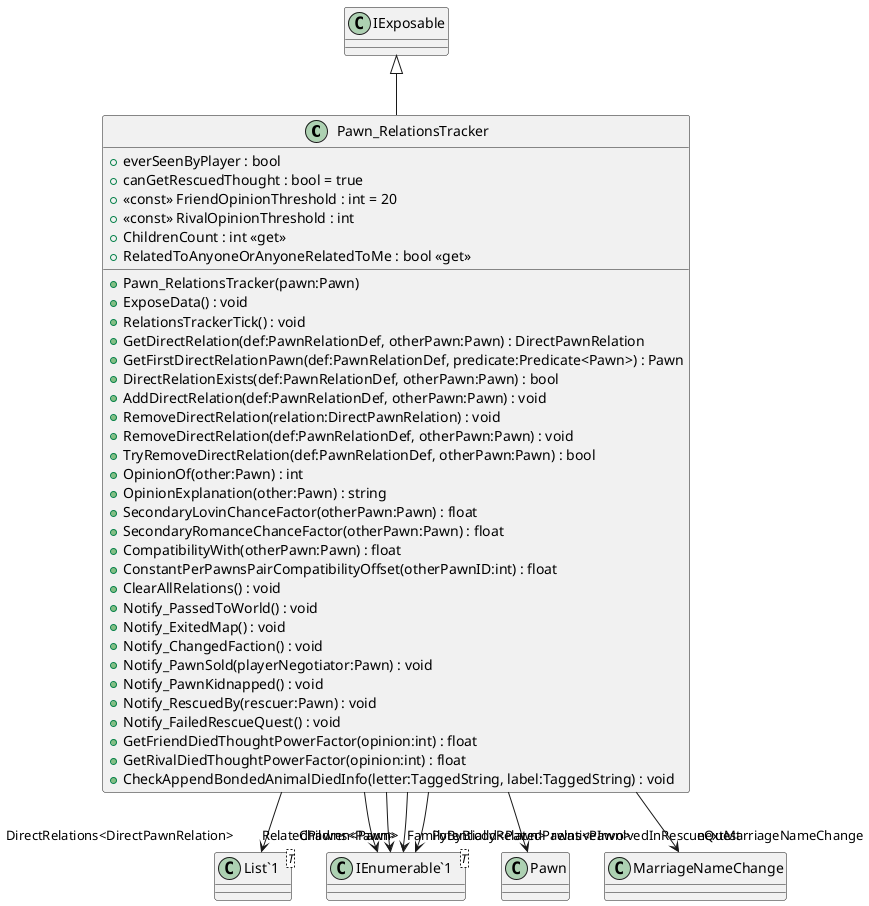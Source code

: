 @startuml
class Pawn_RelationsTracker {
    + everSeenByPlayer : bool
    + canGetRescuedThought : bool = true
    + <<const>> FriendOpinionThreshold : int = 20
    + <<const>> RivalOpinionThreshold : int
    + ChildrenCount : int <<get>>
    + RelatedToAnyoneOrAnyoneRelatedToMe : bool <<get>>
    + Pawn_RelationsTracker(pawn:Pawn)
    + ExposeData() : void
    + RelationsTrackerTick() : void
    + GetDirectRelation(def:PawnRelationDef, otherPawn:Pawn) : DirectPawnRelation
    + GetFirstDirectRelationPawn(def:PawnRelationDef, predicate:Predicate<Pawn>) : Pawn
    + DirectRelationExists(def:PawnRelationDef, otherPawn:Pawn) : bool
    + AddDirectRelation(def:PawnRelationDef, otherPawn:Pawn) : void
    + RemoveDirectRelation(relation:DirectPawnRelation) : void
    + RemoveDirectRelation(def:PawnRelationDef, otherPawn:Pawn) : void
    + TryRemoveDirectRelation(def:PawnRelationDef, otherPawn:Pawn) : bool
    + OpinionOf(other:Pawn) : int
    + OpinionExplanation(other:Pawn) : string
    + SecondaryLovinChanceFactor(otherPawn:Pawn) : float
    + SecondaryRomanceChanceFactor(otherPawn:Pawn) : float
    + CompatibilityWith(otherPawn:Pawn) : float
    + ConstantPerPawnsPairCompatibilityOffset(otherPawnID:int) : float
    + ClearAllRelations() : void
    + Notify_PassedToWorld() : void
    + Notify_ExitedMap() : void
    + Notify_ChangedFaction() : void
    + Notify_PawnSold(playerNegotiator:Pawn) : void
    + Notify_PawnKidnapped() : void
    + Notify_RescuedBy(rescuer:Pawn) : void
    + Notify_FailedRescueQuest() : void
    + GetFriendDiedThoughtPowerFactor(opinion:int) : float
    + GetRivalDiedThoughtPowerFactor(opinion:int) : float
    + CheckAppendBondedAnimalDiedInfo(letter:TaggedString, label:TaggedString) : void
}
class "List`1"<T> {
}
class "IEnumerable`1"<T> {
}
IExposable <|-- Pawn_RelationsTracker
Pawn_RelationsTracker --> "relativeInvolvedInRescueQuest" Pawn
Pawn_RelationsTracker --> "nextMarriageNameChange" MarriageNameChange
Pawn_RelationsTracker --> "DirectRelations<DirectPawnRelation>" "List`1"
Pawn_RelationsTracker --> "Children<Pawn>" "IEnumerable`1"
Pawn_RelationsTracker --> "FamilyByBlood<Pawn>" "IEnumerable`1"
Pawn_RelationsTracker --> "PotentiallyRelatedPawns<Pawn>" "IEnumerable`1"
Pawn_RelationsTracker --> "RelatedPawns<Pawn>" "IEnumerable`1"
@enduml
